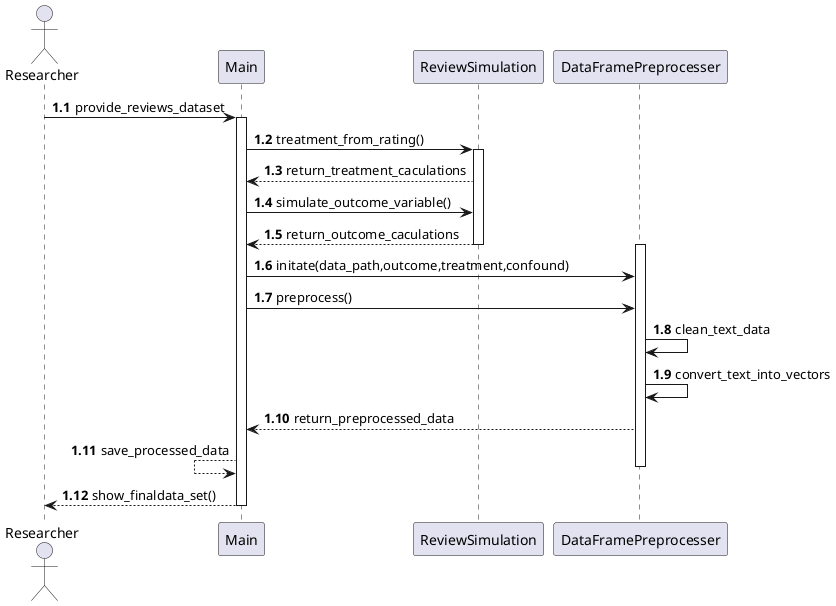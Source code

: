 @startuml
'https://plantuml.com/sequence-diagram
autonumber 1.1
actor Researcher
Researcher-> Main: provide_reviews_dataset
activate Main
Main -> ReviewSimulation: treatment_from_rating()
activate ReviewSimulation
Main <-- ReviewSimulation: return_treatment_caculations
Main -> ReviewSimulation: simulate_outcome_variable()
Main <-- ReviewSimulation: return_outcome_caculations
deactivate ReviewSimulation
activate DataFramePreprocesser
Main -> DataFramePreprocesser: initate(data_path,outcome,treatment,confound)
Main -> DataFramePreprocesser:preprocess()
DataFramePreprocesser -> DataFramePreprocesser: clean_text_data
DataFramePreprocesser -> DataFramePreprocesser: convert_text_into_vectors
Main <-- DataFramePreprocesser:return_preprocessed_data
Main <-- Main: save_processed_data
deactivate DataFramePreprocesser
Main-->Researcher:show_finaldata_set()
deactivate Main
deactivate Researcher
@enduml
